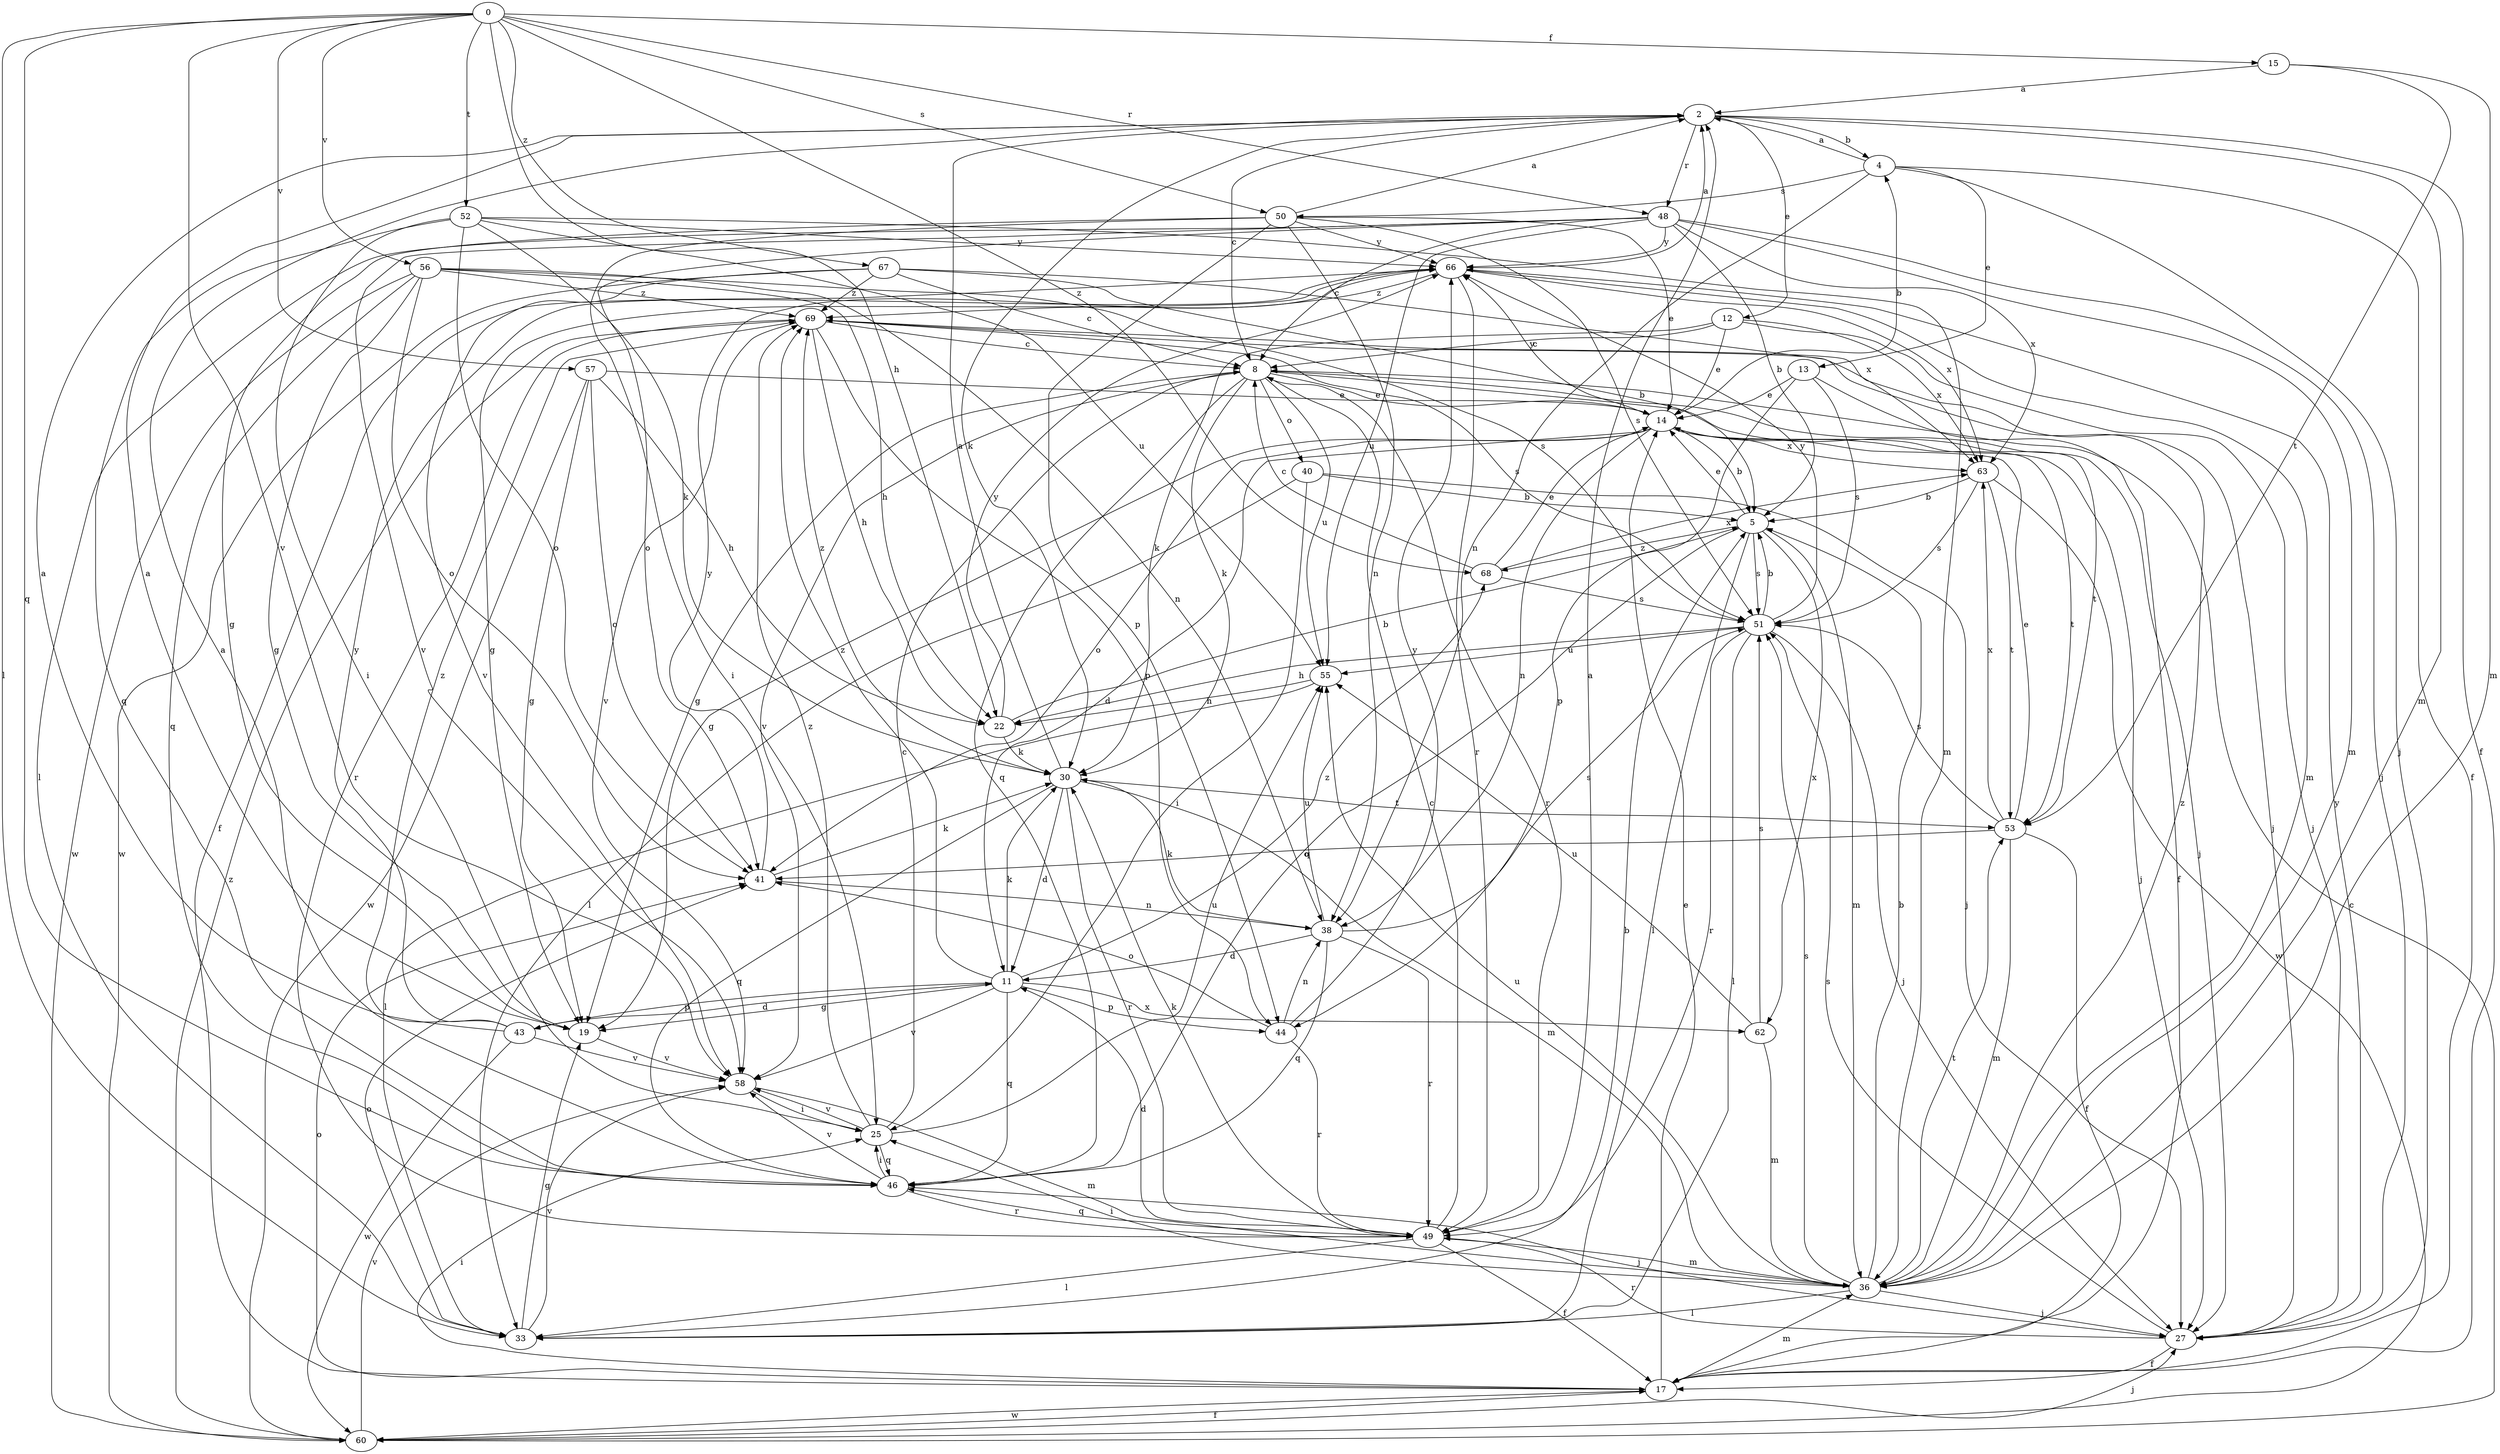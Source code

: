 strict digraph  {
0;
2;
4;
5;
8;
11;
12;
13;
14;
15;
17;
19;
22;
25;
27;
30;
33;
36;
38;
40;
41;
43;
44;
46;
48;
49;
50;
51;
52;
53;
55;
56;
57;
58;
60;
62;
63;
66;
67;
68;
69;
0 -> 15  [label=f];
0 -> 22  [label=h];
0 -> 33  [label=l];
0 -> 46  [label=q];
0 -> 48  [label=r];
0 -> 50  [label=s];
0 -> 52  [label=t];
0 -> 56  [label=v];
0 -> 57  [label=v];
0 -> 58  [label=v];
0 -> 67  [label=z];
0 -> 68  [label=z];
2 -> 4  [label=b];
2 -> 8  [label=c];
2 -> 12  [label=e];
2 -> 17  [label=f];
2 -> 30  [label=k];
2 -> 36  [label=m];
2 -> 48  [label=r];
4 -> 2  [label=a];
4 -> 13  [label=e];
4 -> 17  [label=f];
4 -> 27  [label=j];
4 -> 38  [label=n];
4 -> 50  [label=s];
5 -> 14  [label=e];
5 -> 33  [label=l];
5 -> 36  [label=m];
5 -> 46  [label=q];
5 -> 51  [label=s];
5 -> 62  [label=x];
5 -> 68  [label=z];
8 -> 14  [label=e];
8 -> 19  [label=g];
8 -> 27  [label=j];
8 -> 30  [label=k];
8 -> 40  [label=o];
8 -> 46  [label=q];
8 -> 49  [label=r];
8 -> 53  [label=t];
8 -> 55  [label=u];
8 -> 58  [label=v];
11 -> 19  [label=g];
11 -> 30  [label=k];
11 -> 43  [label=p];
11 -> 44  [label=p];
11 -> 46  [label=q];
11 -> 58  [label=v];
11 -> 62  [label=x];
11 -> 68  [label=z];
11 -> 69  [label=z];
12 -> 8  [label=c];
12 -> 14  [label=e];
12 -> 27  [label=j];
12 -> 30  [label=k];
12 -> 63  [label=x];
13 -> 14  [label=e];
13 -> 17  [label=f];
13 -> 44  [label=p];
13 -> 51  [label=s];
14 -> 4  [label=b];
14 -> 5  [label=b];
14 -> 11  [label=d];
14 -> 19  [label=g];
14 -> 27  [label=j];
14 -> 38  [label=n];
14 -> 41  [label=o];
14 -> 53  [label=t];
14 -> 63  [label=x];
14 -> 66  [label=y];
15 -> 2  [label=a];
15 -> 36  [label=m];
15 -> 53  [label=t];
17 -> 14  [label=e];
17 -> 25  [label=i];
17 -> 36  [label=m];
17 -> 41  [label=o];
17 -> 60  [label=w];
19 -> 2  [label=a];
19 -> 58  [label=v];
22 -> 5  [label=b];
22 -> 30  [label=k];
22 -> 66  [label=y];
25 -> 8  [label=c];
25 -> 46  [label=q];
25 -> 55  [label=u];
25 -> 58  [label=v];
25 -> 69  [label=z];
27 -> 17  [label=f];
27 -> 49  [label=r];
27 -> 51  [label=s];
27 -> 66  [label=y];
30 -> 2  [label=a];
30 -> 11  [label=d];
30 -> 36  [label=m];
30 -> 46  [label=q];
30 -> 49  [label=r];
30 -> 53  [label=t];
30 -> 69  [label=z];
33 -> 5  [label=b];
33 -> 19  [label=g];
33 -> 41  [label=o];
33 -> 58  [label=v];
36 -> 5  [label=b];
36 -> 25  [label=i];
36 -> 27  [label=j];
36 -> 33  [label=l];
36 -> 51  [label=s];
36 -> 53  [label=t];
36 -> 55  [label=u];
36 -> 69  [label=z];
38 -> 11  [label=d];
38 -> 30  [label=k];
38 -> 46  [label=q];
38 -> 49  [label=r];
38 -> 51  [label=s];
38 -> 55  [label=u];
40 -> 5  [label=b];
40 -> 25  [label=i];
40 -> 27  [label=j];
40 -> 33  [label=l];
41 -> 30  [label=k];
41 -> 38  [label=n];
41 -> 66  [label=y];
43 -> 2  [label=a];
43 -> 11  [label=d];
43 -> 58  [label=v];
43 -> 60  [label=w];
43 -> 66  [label=y];
43 -> 69  [label=z];
44 -> 38  [label=n];
44 -> 41  [label=o];
44 -> 49  [label=r];
44 -> 66  [label=y];
46 -> 2  [label=a];
46 -> 25  [label=i];
46 -> 27  [label=j];
46 -> 49  [label=r];
46 -> 58  [label=v];
48 -> 5  [label=b];
48 -> 8  [label=c];
48 -> 27  [label=j];
48 -> 33  [label=l];
48 -> 36  [label=m];
48 -> 41  [label=o];
48 -> 55  [label=u];
48 -> 58  [label=v];
48 -> 63  [label=x];
48 -> 66  [label=y];
49 -> 2  [label=a];
49 -> 8  [label=c];
49 -> 11  [label=d];
49 -> 17  [label=f];
49 -> 30  [label=k];
49 -> 33  [label=l];
49 -> 36  [label=m];
49 -> 46  [label=q];
50 -> 2  [label=a];
50 -> 14  [label=e];
50 -> 19  [label=g];
50 -> 25  [label=i];
50 -> 38  [label=n];
50 -> 44  [label=p];
50 -> 51  [label=s];
50 -> 66  [label=y];
51 -> 5  [label=b];
51 -> 22  [label=h];
51 -> 27  [label=j];
51 -> 33  [label=l];
51 -> 49  [label=r];
51 -> 55  [label=u];
51 -> 66  [label=y];
52 -> 25  [label=i];
52 -> 30  [label=k];
52 -> 36  [label=m];
52 -> 41  [label=o];
52 -> 46  [label=q];
52 -> 55  [label=u];
52 -> 66  [label=y];
53 -> 14  [label=e];
53 -> 17  [label=f];
53 -> 36  [label=m];
53 -> 41  [label=o];
53 -> 51  [label=s];
53 -> 63  [label=x];
55 -> 22  [label=h];
55 -> 33  [label=l];
56 -> 19  [label=g];
56 -> 22  [label=h];
56 -> 38  [label=n];
56 -> 41  [label=o];
56 -> 46  [label=q];
56 -> 51  [label=s];
56 -> 60  [label=w];
56 -> 69  [label=z];
57 -> 14  [label=e];
57 -> 19  [label=g];
57 -> 22  [label=h];
57 -> 41  [label=o];
57 -> 60  [label=w];
58 -> 25  [label=i];
58 -> 36  [label=m];
60 -> 8  [label=c];
60 -> 17  [label=f];
60 -> 27  [label=j];
60 -> 58  [label=v];
60 -> 69  [label=z];
62 -> 36  [label=m];
62 -> 51  [label=s];
62 -> 55  [label=u];
63 -> 5  [label=b];
63 -> 51  [label=s];
63 -> 53  [label=t];
63 -> 60  [label=w];
66 -> 2  [label=a];
66 -> 17  [label=f];
66 -> 19  [label=g];
66 -> 36  [label=m];
66 -> 49  [label=r];
66 -> 63  [label=x];
66 -> 69  [label=z];
67 -> 5  [label=b];
67 -> 8  [label=c];
67 -> 58  [label=v];
67 -> 60  [label=w];
67 -> 63  [label=x];
67 -> 69  [label=z];
68 -> 8  [label=c];
68 -> 14  [label=e];
68 -> 51  [label=s];
68 -> 63  [label=x];
69 -> 8  [label=c];
69 -> 22  [label=h];
69 -> 27  [label=j];
69 -> 44  [label=p];
69 -> 49  [label=r];
69 -> 51  [label=s];
69 -> 58  [label=v];
}
